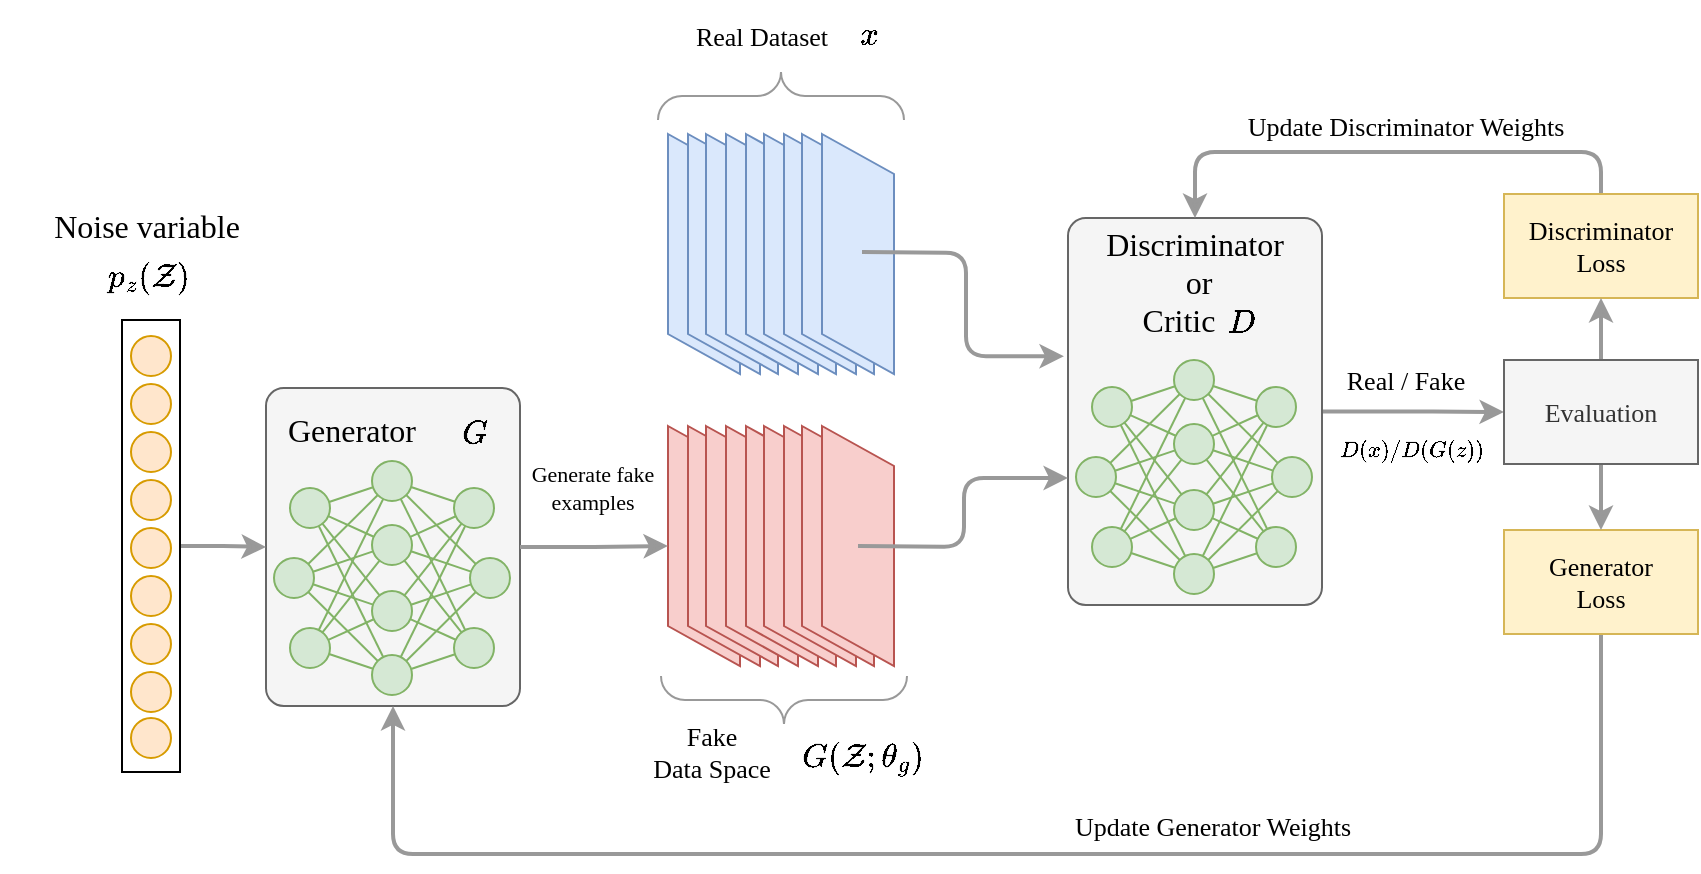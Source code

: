 <mxfile version="20.3.0" type="device"><diagram id="PMSAqIWgdb5jN0t-jePm" name="Seite-1"><mxGraphModel dx="978" dy="1081" grid="0" gridSize="10" guides="1" tooltips="1" connect="1" arrows="1" fold="1" page="0" pageScale="1" pageWidth="827" pageHeight="1169" math="1" shadow="0"><root><mxCell id="0"/><mxCell id="1" parent="0"/><mxCell id="QcTucGAK4mxC7uFP8NAP-25" value="&lt;font style=&quot;font-size: 13px;&quot;&gt;Real Dataset&lt;/font&gt;" style="text;html=1;strokeColor=none;fillColor=none;align=center;verticalAlign=middle;whiteSpace=wrap;rounded=0;fontFamily=Verdana;fontSize=13;" parent="1" vertex="1"><mxGeometry x="172" y="184" width="144" height="30" as="geometry"/></mxCell><mxCell id="QcTucGAK4mxC7uFP8NAP-26" value="" style="group;fontFamily=Verdana;" parent="1" vertex="1" connectable="0"><mxGeometry x="197" y="248" width="113" height="120" as="geometry"/></mxCell><mxCell id="QcTucGAK4mxC7uFP8NAP-3" value="" style="shape=parallelogram;perimeter=parallelogramPerimeter;whiteSpace=wrap;html=1;fixedSize=1;direction=south;fillColor=#dae8fc;strokeColor=#6c8ebf;fontFamily=Verdana;" parent="QcTucGAK4mxC7uFP8NAP-26" vertex="1"><mxGeometry width="36" height="120" as="geometry"/></mxCell><mxCell id="QcTucGAK4mxC7uFP8NAP-4" value="" style="shape=parallelogram;perimeter=parallelogramPerimeter;whiteSpace=wrap;html=1;fixedSize=1;direction=south;fillColor=#dae8fc;strokeColor=#6c8ebf;fontFamily=Verdana;" parent="QcTucGAK4mxC7uFP8NAP-26" vertex="1"><mxGeometry x="10" width="36" height="120" as="geometry"/></mxCell><mxCell id="QcTucGAK4mxC7uFP8NAP-16" value="" style="shape=parallelogram;perimeter=parallelogramPerimeter;whiteSpace=wrap;html=1;fixedSize=1;direction=south;fillColor=#dae8fc;strokeColor=#6c8ebf;fontFamily=Verdana;" parent="QcTucGAK4mxC7uFP8NAP-26" vertex="1"><mxGeometry x="19" width="36" height="120" as="geometry"/></mxCell><mxCell id="QcTucGAK4mxC7uFP8NAP-19" value="" style="shape=parallelogram;perimeter=parallelogramPerimeter;whiteSpace=wrap;html=1;fixedSize=1;direction=south;fillColor=#dae8fc;strokeColor=#6c8ebf;fontFamily=Verdana;" parent="QcTucGAK4mxC7uFP8NAP-26" vertex="1"><mxGeometry x="29" width="36" height="120" as="geometry"/></mxCell><mxCell id="QcTucGAK4mxC7uFP8NAP-20" value="" style="shape=parallelogram;perimeter=parallelogramPerimeter;whiteSpace=wrap;html=1;fixedSize=1;direction=south;fillColor=#dae8fc;strokeColor=#6c8ebf;fontFamily=Verdana;" parent="QcTucGAK4mxC7uFP8NAP-26" vertex="1"><mxGeometry x="39" width="36" height="120" as="geometry"/></mxCell><mxCell id="QcTucGAK4mxC7uFP8NAP-21" value="" style="shape=parallelogram;perimeter=parallelogramPerimeter;whiteSpace=wrap;html=1;fixedSize=1;direction=south;fillColor=#dae8fc;strokeColor=#6c8ebf;fontFamily=Verdana;" parent="QcTucGAK4mxC7uFP8NAP-26" vertex="1"><mxGeometry x="48" width="36" height="120" as="geometry"/></mxCell><mxCell id="QcTucGAK4mxC7uFP8NAP-22" value="" style="shape=parallelogram;perimeter=parallelogramPerimeter;whiteSpace=wrap;html=1;fixedSize=1;direction=south;fillColor=#dae8fc;strokeColor=#6c8ebf;fontFamily=Verdana;" parent="QcTucGAK4mxC7uFP8NAP-26" vertex="1"><mxGeometry x="58" width="36" height="120" as="geometry"/></mxCell><mxCell id="QcTucGAK4mxC7uFP8NAP-23" value="" style="shape=parallelogram;perimeter=parallelogramPerimeter;whiteSpace=wrap;html=1;fixedSize=1;direction=south;fillColor=#dae8fc;strokeColor=#6c8ebf;fontFamily=Verdana;" parent="QcTucGAK4mxC7uFP8NAP-26" vertex="1"><mxGeometry x="67" width="36" height="120" as="geometry"/></mxCell><mxCell id="QcTucGAK4mxC7uFP8NAP-24" value="" style="shape=parallelogram;perimeter=parallelogramPerimeter;whiteSpace=wrap;html=1;fixedSize=1;direction=south;fillColor=#dae8fc;strokeColor=#6c8ebf;fontFamily=Verdana;" parent="QcTucGAK4mxC7uFP8NAP-26" vertex="1"><mxGeometry x="77" width="36" height="120" as="geometry"/></mxCell><mxCell id="QcTucGAK4mxC7uFP8NAP-28" value="" style="verticalLabelPosition=bottom;shadow=0;dashed=0;align=center;html=1;verticalAlign=top;strokeWidth=1;shape=mxgraph.mockup.markup.curlyBrace;strokeColor=#999999;fontFamily=Verdana;fontSize=13;" parent="1" vertex="1"><mxGeometry x="192" y="217" width="123" height="24" as="geometry"/></mxCell><mxCell id="QcTucGAK4mxC7uFP8NAP-30" value="" style="shape=parallelogram;perimeter=parallelogramPerimeter;whiteSpace=wrap;html=1;fixedSize=1;direction=south;fillColor=#f8cecc;strokeColor=#b85450;fontFamily=Verdana;" parent="1" vertex="1"><mxGeometry x="197" y="394" width="36" height="120" as="geometry"/></mxCell><mxCell id="QcTucGAK4mxC7uFP8NAP-31" value="" style="shape=parallelogram;perimeter=parallelogramPerimeter;whiteSpace=wrap;html=1;fixedSize=1;direction=south;fillColor=#f8cecc;strokeColor=#b85450;fontFamily=Verdana;" parent="1" vertex="1"><mxGeometry x="207" y="394" width="36" height="120" as="geometry"/></mxCell><mxCell id="QcTucGAK4mxC7uFP8NAP-32" value="" style="shape=parallelogram;perimeter=parallelogramPerimeter;whiteSpace=wrap;html=1;fixedSize=1;direction=south;fillColor=#f8cecc;strokeColor=#b85450;fontFamily=Verdana;" parent="1" vertex="1"><mxGeometry x="216" y="394" width="36" height="120" as="geometry"/></mxCell><mxCell id="QcTucGAK4mxC7uFP8NAP-33" value="" style="shape=parallelogram;perimeter=parallelogramPerimeter;whiteSpace=wrap;html=1;fixedSize=1;direction=south;fillColor=#f8cecc;strokeColor=#b85450;fontFamily=Verdana;" parent="1" vertex="1"><mxGeometry x="226" y="394" width="36" height="120" as="geometry"/></mxCell><mxCell id="QcTucGAK4mxC7uFP8NAP-34" value="" style="shape=parallelogram;perimeter=parallelogramPerimeter;whiteSpace=wrap;html=1;fixedSize=1;direction=south;fillColor=#f8cecc;strokeColor=#b85450;fontFamily=Verdana;" parent="1" vertex="1"><mxGeometry x="236" y="394" width="36" height="120" as="geometry"/></mxCell><mxCell id="QcTucGAK4mxC7uFP8NAP-35" value="" style="shape=parallelogram;perimeter=parallelogramPerimeter;whiteSpace=wrap;html=1;fixedSize=1;direction=south;fillColor=#f8cecc;strokeColor=#b85450;fontFamily=Verdana;" parent="1" vertex="1"><mxGeometry x="245" y="394" width="36" height="120" as="geometry"/></mxCell><mxCell id="QcTucGAK4mxC7uFP8NAP-36" value="" style="shape=parallelogram;perimeter=parallelogramPerimeter;whiteSpace=wrap;html=1;fixedSize=1;direction=south;fillColor=#f8cecc;strokeColor=#b85450;fontFamily=Verdana;" parent="1" vertex="1"><mxGeometry x="255" y="394" width="36" height="120" as="geometry"/></mxCell><mxCell id="QcTucGAK4mxC7uFP8NAP-37" value="" style="shape=parallelogram;perimeter=parallelogramPerimeter;whiteSpace=wrap;html=1;fixedSize=1;direction=south;fillColor=#f8cecc;strokeColor=#b85450;fontFamily=Verdana;" parent="1" vertex="1"><mxGeometry x="264" y="394" width="36" height="120" as="geometry"/></mxCell><mxCell id="QcTucGAK4mxC7uFP8NAP-38" value="" style="shape=parallelogram;perimeter=parallelogramPerimeter;whiteSpace=wrap;html=1;fixedSize=1;direction=south;fillColor=#f8cecc;strokeColor=#b85450;fontFamily=Verdana;" parent="1" vertex="1"><mxGeometry x="274" y="394" width="36" height="120" as="geometry"/></mxCell><mxCell id="QcTucGAK4mxC7uFP8NAP-39" value="&lt;font style=&quot;font-size: 11px;&quot;&gt;Generate fake examples&lt;/font&gt;" style="text;html=1;strokeColor=none;fillColor=none;align=center;verticalAlign=middle;whiteSpace=wrap;rounded=0;fontFamily=Verdana;fontSize=11;" parent="1" vertex="1"><mxGeometry x="127" y="409.5" width="65" height="30" as="geometry"/></mxCell><mxCell id="QcTucGAK4mxC7uFP8NAP-40" value="" style="verticalLabelPosition=bottom;shadow=0;dashed=0;align=center;html=1;verticalAlign=top;strokeWidth=1;shape=mxgraph.mockup.markup.curlyBrace;strokeColor=#999999;fontFamily=Verdana;fontSize=13;rotation=-180;" parent="1" vertex="1"><mxGeometry x="193.5" y="519" width="123" height="24" as="geometry"/></mxCell><mxCell id="QcTucGAK4mxC7uFP8NAP-89" value="" style="group;fontFamily=Verdana;" parent="1" vertex="1" connectable="0"><mxGeometry x="15" y="376" width="140" height="159" as="geometry"/></mxCell><mxCell id="QcTucGAK4mxC7uFP8NAP-86" value="" style="rounded=1;whiteSpace=wrap;html=1;fontFamily=Verdana;fontSize=13;fillColor=#f5f5f5;strokeColor=#666666;arcSize=7;fontColor=#333333;" parent="QcTucGAK4mxC7uFP8NAP-89" vertex="1"><mxGeometry x="-19" y="-1" width="127" height="159" as="geometry"/></mxCell><mxCell id="QcTucGAK4mxC7uFP8NAP-44" value="" style="ellipse;whiteSpace=wrap;html=1;fontFamily=Verdana;fontSize=13;fillColor=#d5e8d4;strokeColor=#82b366;rotation=-180;" parent="QcTucGAK4mxC7uFP8NAP-89" vertex="1"><mxGeometry x="75" y="119" width="20" height="20" as="geometry"/></mxCell><mxCell id="QcTucGAK4mxC7uFP8NAP-45" value="" style="ellipse;whiteSpace=wrap;html=1;fontFamily=Verdana;fontSize=13;fillColor=#d5e8d4;strokeColor=#82b366;rotation=-180;" parent="QcTucGAK4mxC7uFP8NAP-89" vertex="1"><mxGeometry x="83" y="84" width="20" height="20" as="geometry"/></mxCell><mxCell id="QcTucGAK4mxC7uFP8NAP-46" value="" style="ellipse;whiteSpace=wrap;html=1;fontFamily=Verdana;fontSize=13;fillColor=#d5e8d4;strokeColor=#82b366;rotation=-180;" parent="QcTucGAK4mxC7uFP8NAP-89" vertex="1"><mxGeometry x="75" y="49" width="20" height="20" as="geometry"/></mxCell><mxCell id="QcTucGAK4mxC7uFP8NAP-48" value="" style="ellipse;whiteSpace=wrap;html=1;fontFamily=Verdana;fontSize=13;fillColor=#d5e8d4;strokeColor=#82b366;rotation=-180;flipV=0;" parent="QcTucGAK4mxC7uFP8NAP-89" vertex="1"><mxGeometry x="34" y="132.5" width="20" height="20" as="geometry"/></mxCell><mxCell id="QcTucGAK4mxC7uFP8NAP-49" value="" style="ellipse;whiteSpace=wrap;html=1;fontFamily=Verdana;fontSize=13;fillColor=#d5e8d4;strokeColor=#82b366;rotation=-180;flipV=0;" parent="QcTucGAK4mxC7uFP8NAP-89" vertex="1"><mxGeometry x="34" y="100.5" width="20" height="20" as="geometry"/></mxCell><mxCell id="QcTucGAK4mxC7uFP8NAP-50" value="" style="ellipse;whiteSpace=wrap;html=1;fontFamily=Verdana;fontSize=13;fillColor=#d5e8d4;strokeColor=#82b366;rotation=-180;flipV=0;" parent="QcTucGAK4mxC7uFP8NAP-89" vertex="1"><mxGeometry x="34" y="67.5" width="20" height="20" as="geometry"/></mxCell><mxCell id="QcTucGAK4mxC7uFP8NAP-51" value="" style="ellipse;whiteSpace=wrap;html=1;fontFamily=Verdana;fontSize=13;fillColor=#d5e8d4;strokeColor=#82b366;rotation=-180;flipV=0;" parent="QcTucGAK4mxC7uFP8NAP-89" vertex="1"><mxGeometry x="34" y="35.5" width="20" height="20" as="geometry"/></mxCell><mxCell id="QcTucGAK4mxC7uFP8NAP-41" value="" style="ellipse;whiteSpace=wrap;html=1;fontFamily=Verdana;fontSize=13;fillColor=#d5e8d4;strokeColor=#82b366;" parent="QcTucGAK4mxC7uFP8NAP-89" vertex="1"><mxGeometry x="-7" y="49" width="20" height="20" as="geometry"/></mxCell><mxCell id="QcTucGAK4mxC7uFP8NAP-42" value="" style="ellipse;whiteSpace=wrap;html=1;fontFamily=Verdana;fontSize=13;fillColor=#d5e8d4;strokeColor=#82b366;" parent="QcTucGAK4mxC7uFP8NAP-89" vertex="1"><mxGeometry x="-15" y="84" width="20" height="20" as="geometry"/></mxCell><mxCell id="QcTucGAK4mxC7uFP8NAP-43" value="" style="ellipse;whiteSpace=wrap;html=1;fontFamily=Verdana;fontSize=13;fillColor=#d5e8d4;strokeColor=#82b366;" parent="QcTucGAK4mxC7uFP8NAP-89" vertex="1"><mxGeometry x="-7" y="119" width="20" height="20" as="geometry"/></mxCell><mxCell id="QcTucGAK4mxC7uFP8NAP-55" value="" style="endArrow=none;html=1;rounded=0;fontFamily=Verdana;fontSize=13;fillColor=#d5e8d4;strokeColor=#82b366;" parent="QcTucGAK4mxC7uFP8NAP-89" source="QcTucGAK4mxC7uFP8NAP-41" target="QcTucGAK4mxC7uFP8NAP-51" edge="1"><mxGeometry width="50" height="50" relative="1" as="geometry"><mxPoint x="152" y="131" as="sourcePoint"/><mxPoint x="202" y="81" as="targetPoint"/></mxGeometry></mxCell><mxCell id="QcTucGAK4mxC7uFP8NAP-56" value="" style="endArrow=none;html=1;rounded=0;fontFamily=Verdana;fontSize=13;fillColor=#d5e8d4;strokeColor=#82b366;" parent="QcTucGAK4mxC7uFP8NAP-89" source="QcTucGAK4mxC7uFP8NAP-41" target="QcTucGAK4mxC7uFP8NAP-50" edge="1"><mxGeometry width="50" height="50" relative="1" as="geometry"><mxPoint x="22.487" y="65.838" as="sourcePoint"/><mxPoint x="44.486" y="58.578" as="targetPoint"/></mxGeometry></mxCell><mxCell id="QcTucGAK4mxC7uFP8NAP-57" value="" style="endArrow=none;html=1;rounded=0;fontFamily=Verdana;fontSize=13;fillColor=#d5e8d4;strokeColor=#82b366;" parent="QcTucGAK4mxC7uFP8NAP-89" source="QcTucGAK4mxC7uFP8NAP-41" target="QcTucGAK4mxC7uFP8NAP-49" edge="1"><mxGeometry width="50" height="50" relative="1" as="geometry"><mxPoint x="32.487" y="75.838" as="sourcePoint"/><mxPoint x="54.486" y="68.578" as="targetPoint"/></mxGeometry></mxCell><mxCell id="QcTucGAK4mxC7uFP8NAP-58" value="" style="endArrow=none;html=1;rounded=0;fontFamily=Verdana;fontSize=13;fillColor=#d5e8d4;strokeColor=#82b366;" parent="QcTucGAK4mxC7uFP8NAP-89" source="QcTucGAK4mxC7uFP8NAP-41" target="QcTucGAK4mxC7uFP8NAP-48" edge="1"><mxGeometry width="50" height="50" relative="1" as="geometry"><mxPoint x="19.194" y="76.851" as="sourcePoint"/><mxPoint x="47.768" y="112.679" as="targetPoint"/></mxGeometry></mxCell><mxCell id="QcTucGAK4mxC7uFP8NAP-64" value="" style="endArrow=none;html=1;rounded=0;fontFamily=Verdana;fontSize=13;fillColor=#d5e8d4;strokeColor=#82b366;" parent="QcTucGAK4mxC7uFP8NAP-89" source="QcTucGAK4mxC7uFP8NAP-42" target="QcTucGAK4mxC7uFP8NAP-51" edge="1"><mxGeometry width="50" height="50" relative="1" as="geometry"><mxPoint x="17.395" y="77.983" as="sourcePoint"/><mxPoint x="49.597" y="143.521" as="targetPoint"/></mxGeometry></mxCell><mxCell id="QcTucGAK4mxC7uFP8NAP-65" value="" style="endArrow=none;html=1;rounded=0;fontFamily=Verdana;fontSize=13;fillColor=#d5e8d4;strokeColor=#82b366;" parent="QcTucGAK4mxC7uFP8NAP-89" source="QcTucGAK4mxC7uFP8NAP-42" target="QcTucGAK4mxC7uFP8NAP-50" edge="1"><mxGeometry width="50" height="50" relative="1" as="geometry"><mxPoint x="12.105" y="96.963" as="sourcePoint"/><mxPoint x="46.9" y="62.542" as="targetPoint"/></mxGeometry></mxCell><mxCell id="QcTucGAK4mxC7uFP8NAP-67" value="" style="endArrow=none;html=1;rounded=0;fontFamily=Verdana;fontSize=13;fillColor=#d5e8d4;strokeColor=#82b366;" parent="QcTucGAK4mxC7uFP8NAP-89" source="QcTucGAK4mxC7uFP8NAP-42" target="QcTucGAK4mxC7uFP8NAP-49" edge="1"><mxGeometry width="50" height="50" relative="1" as="geometry"><mxPoint x="14.477" y="100.809" as="sourcePoint"/><mxPoint x="44.521" y="90.686" as="targetPoint"/></mxGeometry></mxCell><mxCell id="QcTucGAK4mxC7uFP8NAP-68" value="" style="endArrow=none;html=1;rounded=0;fontFamily=Verdana;fontSize=13;fillColor=#d5e8d4;strokeColor=#82b366;" parent="QcTucGAK4mxC7uFP8NAP-89" source="QcTucGAK4mxC7uFP8NAP-42" target="QcTucGAK4mxC7uFP8NAP-48" edge="1"><mxGeometry width="50" height="50" relative="1" as="geometry"><mxPoint x="14.477" y="107.191" as="sourcePoint"/><mxPoint x="44.521" y="117.314" as="targetPoint"/></mxGeometry></mxCell><mxCell id="QcTucGAK4mxC7uFP8NAP-69" value="" style="endArrow=none;html=1;rounded=0;fontFamily=Verdana;fontSize=13;fillColor=#d5e8d4;strokeColor=#82b366;" parent="QcTucGAK4mxC7uFP8NAP-89" source="QcTucGAK4mxC7uFP8NAP-43" target="QcTucGAK4mxC7uFP8NAP-48" edge="1"><mxGeometry width="50" height="50" relative="1" as="geometry"><mxPoint x="12.105" y="111.037" as="sourcePoint"/><mxPoint x="45" y="145" as="targetPoint"/></mxGeometry></mxCell><mxCell id="QcTucGAK4mxC7uFP8NAP-70" value="" style="endArrow=none;html=1;rounded=0;fontFamily=Verdana;fontSize=13;fillColor=#d5e8d4;strokeColor=#82b366;" parent="QcTucGAK4mxC7uFP8NAP-89" source="QcTucGAK4mxC7uFP8NAP-43" target="QcTucGAK4mxC7uFP8NAP-49" edge="1"><mxGeometry width="50" height="50" relative="1" as="geometry"><mxPoint x="22.487" y="142.162" as="sourcePoint"/><mxPoint x="44.486" y="149.422" as="targetPoint"/></mxGeometry></mxCell><mxCell id="QcTucGAK4mxC7uFP8NAP-71" value="" style="endArrow=none;html=1;rounded=0;fontFamily=Verdana;fontSize=13;fillColor=#d5e8d4;strokeColor=#82b366;" parent="QcTucGAK4mxC7uFP8NAP-89" source="QcTucGAK4mxC7uFP8NAP-43" target="QcTucGAK4mxC7uFP8NAP-50" edge="1"><mxGeometry width="50" height="50" relative="1" as="geometry"><mxPoint x="22.143" y="134.949" as="sourcePoint"/><mxPoint x="44.884" y="124.611" as="targetPoint"/></mxGeometry></mxCell><mxCell id="QcTucGAK4mxC7uFP8NAP-72" value="" style="endArrow=none;html=1;rounded=0;fontFamily=Verdana;fontSize=13;fillColor=#d5e8d4;strokeColor=#82b366;" parent="QcTucGAK4mxC7uFP8NAP-89" source="QcTucGAK4mxC7uFP8NAP-43" target="QcTucGAK4mxC7uFP8NAP-51" edge="1"><mxGeometry width="50" height="50" relative="1" as="geometry"><mxPoint x="19.194" y="131.149" as="sourcePoint"/><mxPoint x="47.768" y="95.321" as="targetPoint"/></mxGeometry></mxCell><mxCell id="QcTucGAK4mxC7uFP8NAP-73" value="" style="endArrow=none;html=1;rounded=0;fontFamily=Verdana;fontSize=13;fillColor=#d5e8d4;strokeColor=#82b366;" parent="QcTucGAK4mxC7uFP8NAP-89" source="QcTucGAK4mxC7uFP8NAP-48" target="QcTucGAK4mxC7uFP8NAP-44" edge="1"><mxGeometry width="50" height="50" relative="1" as="geometry"><mxPoint x="22.487" y="142.162" as="sourcePoint"/><mxPoint x="44.486" y="149.422" as="targetPoint"/></mxGeometry></mxCell><mxCell id="QcTucGAK4mxC7uFP8NAP-74" value="" style="endArrow=none;html=1;rounded=0;fontFamily=Verdana;fontSize=13;fillColor=#d5e8d4;strokeColor=#82b366;" parent="QcTucGAK4mxC7uFP8NAP-89" source="QcTucGAK4mxC7uFP8NAP-48" target="QcTucGAK4mxC7uFP8NAP-45" edge="1"><mxGeometry width="50" height="50" relative="1" as="geometry"><mxPoint x="63.487" y="149.338" as="sourcePoint"/><mxPoint x="85.486" y="142.078" as="targetPoint"/></mxGeometry></mxCell><mxCell id="QcTucGAK4mxC7uFP8NAP-75" value="" style="endArrow=none;html=1;rounded=0;fontFamily=Verdana;fontSize=13;fillColor=#d5e8d4;strokeColor=#82b366;" parent="QcTucGAK4mxC7uFP8NAP-89" source="QcTucGAK4mxC7uFP8NAP-48" target="QcTucGAK4mxC7uFP8NAP-46" edge="1"><mxGeometry width="50" height="50" relative="1" as="geometry"><mxPoint x="61.105" y="145.463" as="sourcePoint"/><mxPoint x="95.9" y="111.042" as="targetPoint"/></mxGeometry></mxCell><mxCell id="QcTucGAK4mxC7uFP8NAP-76" value="" style="endArrow=none;html=1;rounded=0;fontFamily=Verdana;fontSize=13;fillColor=#d5e8d4;strokeColor=#82b366;" parent="QcTucGAK4mxC7uFP8NAP-89" source="QcTucGAK4mxC7uFP8NAP-49" target="QcTucGAK4mxC7uFP8NAP-44" edge="1"><mxGeometry width="50" height="50" relative="1" as="geometry"><mxPoint x="48" y="108" as="sourcePoint"/><mxPoint x="90.597" y="77.979" as="targetPoint"/></mxGeometry></mxCell><mxCell id="QcTucGAK4mxC7uFP8NAP-77" value="" style="endArrow=none;html=1;rounded=0;fontFamily=Verdana;fontSize=13;fillColor=#d5e8d4;strokeColor=#82b366;" parent="QcTucGAK4mxC7uFP8NAP-89" source="QcTucGAK4mxC7uFP8NAP-49" target="QcTucGAK4mxC7uFP8NAP-45" edge="1"><mxGeometry width="50" height="50" relative="1" as="geometry"><mxPoint x="63.143" y="124.551" as="sourcePoint"/><mxPoint x="85.884" y="134.889" as="targetPoint"/></mxGeometry></mxCell><mxCell id="QcTucGAK4mxC7uFP8NAP-78" value="" style="endArrow=none;html=1;rounded=0;fontFamily=Verdana;fontSize=13;fillColor=#d5e8d4;strokeColor=#82b366;" parent="QcTucGAK4mxC7uFP8NAP-89" source="QcTucGAK4mxC7uFP8NAP-49" target="QcTucGAK4mxC7uFP8NAP-46" edge="1"><mxGeometry width="50" height="50" relative="1" as="geometry"><mxPoint x="63.477" y="117.309" as="sourcePoint"/><mxPoint x="93.521" y="107.186" as="targetPoint"/></mxGeometry></mxCell><mxCell id="QcTucGAK4mxC7uFP8NAP-79" value="" style="endArrow=none;html=1;rounded=0;fontFamily=Verdana;fontSize=13;fillColor=#d5e8d4;strokeColor=#82b366;" parent="QcTucGAK4mxC7uFP8NAP-89" source="QcTucGAK4mxC7uFP8NAP-50" target="QcTucGAK4mxC7uFP8NAP-46" edge="1"><mxGeometry width="50" height="50" relative="1" as="geometry"><mxPoint x="60.194" y="112.649" as="sourcePoint"/><mxPoint x="88.768" y="76.821" as="targetPoint"/></mxGeometry></mxCell><mxCell id="QcTucGAK4mxC7uFP8NAP-80" value="" style="endArrow=none;html=1;rounded=0;fontFamily=Verdana;fontSize=13;fillColor=#d5e8d4;strokeColor=#82b366;" parent="QcTucGAK4mxC7uFP8NAP-89" source="QcTucGAK4mxC7uFP8NAP-50" target="QcTucGAK4mxC7uFP8NAP-45" edge="1"><mxGeometry width="50" height="50" relative="1" as="geometry"><mxPoint x="63.143" y="83.449" as="sourcePoint"/><mxPoint x="85.884" y="73.111" as="targetPoint"/></mxGeometry></mxCell><mxCell id="QcTucGAK4mxC7uFP8NAP-81" value="" style="endArrow=none;html=1;rounded=0;fontFamily=Verdana;fontSize=13;fillColor=#d5e8d4;strokeColor=#82b366;" parent="QcTucGAK4mxC7uFP8NAP-89" source="QcTucGAK4mxC7uFP8NAP-50" target="QcTucGAK4mxC7uFP8NAP-44" edge="1"><mxGeometry width="50" height="50" relative="1" as="geometry"><mxPoint x="63.477" y="90.691" as="sourcePoint"/><mxPoint x="93.521" y="100.814" as="targetPoint"/></mxGeometry></mxCell><mxCell id="QcTucGAK4mxC7uFP8NAP-82" value="" style="endArrow=none;html=1;rounded=0;fontFamily=Verdana;fontSize=13;fillColor=#d5e8d4;strokeColor=#82b366;" parent="QcTucGAK4mxC7uFP8NAP-89" source="QcTucGAK4mxC7uFP8NAP-51" target="QcTucGAK4mxC7uFP8NAP-46" edge="1"><mxGeometry width="50" height="50" relative="1" as="geometry"><mxPoint x="73.477" y="100.691" as="sourcePoint"/><mxPoint x="103.521" y="110.814" as="targetPoint"/></mxGeometry></mxCell><mxCell id="QcTucGAK4mxC7uFP8NAP-83" value="" style="endArrow=none;html=1;rounded=0;fontFamily=Verdana;fontSize=13;fillColor=#d5e8d4;strokeColor=#82b366;" parent="QcTucGAK4mxC7uFP8NAP-89" source="QcTucGAK4mxC7uFP8NAP-51" target="QcTucGAK4mxC7uFP8NAP-45" edge="1"><mxGeometry width="50" height="50" relative="1" as="geometry"><mxPoint x="63.487" y="58.662" as="sourcePoint"/><mxPoint x="85.486" y="65.922" as="targetPoint"/></mxGeometry></mxCell><mxCell id="QcTucGAK4mxC7uFP8NAP-84" value="" style="endArrow=none;html=1;rounded=0;fontFamily=Verdana;fontSize=13;fillColor=#d5e8d4;strokeColor=#82b366;" parent="QcTucGAK4mxC7uFP8NAP-89" source="QcTucGAK4mxC7uFP8NAP-51" target="QcTucGAK4mxC7uFP8NAP-44" edge="1"><mxGeometry width="50" height="50" relative="1" as="geometry"><mxPoint x="61.105" y="62.537" as="sourcePoint"/><mxPoint x="95.9" y="96.958" as="targetPoint"/></mxGeometry></mxCell><mxCell id="GDzIuRYCpmSRdjTUuyzQ-5" value="" style="group" vertex="1" connectable="0" parent="QcTucGAK4mxC7uFP8NAP-89"><mxGeometry x="8.5" y="5" width="127.5" height="32" as="geometry"/></mxCell><mxCell id="QcTucGAK4mxC7uFP8NAP-88" value="&lt;span&gt;&lt;font style=&quot;font-size: 16px;&quot;&gt;Generator&lt;/font&gt;&lt;/span&gt;" style="text;html=1;strokeColor=none;fillColor=none;align=left;verticalAlign=middle;whiteSpace=wrap;rounded=0;fontFamily=Verdana;fontSize=13;fontStyle=0" parent="GDzIuRYCpmSRdjTUuyzQ-5" vertex="1"><mxGeometry x="-19" width="82" height="30" as="geometry"/></mxCell><mxCell id="GDzIuRYCpmSRdjTUuyzQ-4" value="&lt;font style=&quot;font-size: 16px;&quot;&gt;$$G$$&lt;/font&gt;" style="text;html=1;strokeColor=none;fillColor=none;align=center;verticalAlign=middle;whiteSpace=wrap;rounded=0;fontFamily=Verdana;fontSize=16;" vertex="1" parent="GDzIuRYCpmSRdjTUuyzQ-5"><mxGeometry x="46.5" width="62" height="32" as="geometry"/></mxCell><mxCell id="QcTucGAK4mxC7uFP8NAP-90" style="edgeStyle=orthogonalEdgeStyle;rounded=0;orthogonalLoop=1;jettySize=auto;html=1;entryX=0.5;entryY=1;entryDx=0;entryDy=0;fontFamily=Verdana;fontSize=16;strokeWidth=2;strokeColor=#999999;" parent="1" source="QcTucGAK4mxC7uFP8NAP-86" target="QcTucGAK4mxC7uFP8NAP-30" edge="1"><mxGeometry relative="1" as="geometry"/></mxCell><mxCell id="QcTucGAK4mxC7uFP8NAP-104" style="edgeStyle=orthogonalEdgeStyle;rounded=0;orthogonalLoop=1;jettySize=auto;html=1;entryX=0;entryY=0.5;entryDx=0;entryDy=0;fontFamily=Verdana;fontSize=16;strokeWidth=2;strokeColor=#999999;exitX=1;exitY=0.5;exitDx=0;exitDy=0;" parent="1" source="QcTucGAK4mxC7uFP8NAP-91" target="QcTucGAK4mxC7uFP8NAP-86" edge="1"><mxGeometry relative="1" as="geometry"><mxPoint x="152.0" y="464.504" as="sourcePoint"/><mxPoint x="225.0" y="464" as="targetPoint"/></mxGeometry></mxCell><mxCell id="QcTucGAK4mxC7uFP8NAP-105" value="" style="group;fontFamily=Verdana;" parent="1" vertex="1" connectable="0"><mxGeometry x="-76" y="341" width="29" height="226" as="geometry"/></mxCell><mxCell id="QcTucGAK4mxC7uFP8NAP-91" value="" style="rounded=0;whiteSpace=wrap;html=1;fontFamily=Verdana;fontSize=16;strokeWidth=1;" parent="QcTucGAK4mxC7uFP8NAP-105" vertex="1"><mxGeometry width="29" height="226" as="geometry"/></mxCell><mxCell id="QcTucGAK4mxC7uFP8NAP-92" value="" style="ellipse;whiteSpace=wrap;html=1;fontFamily=Verdana;fontSize=13;fillColor=#ffe6cc;strokeColor=#d79b00;" parent="QcTucGAK4mxC7uFP8NAP-105" vertex="1"><mxGeometry x="4.5" y="8" width="20" height="20" as="geometry"/></mxCell><mxCell id="QcTucGAK4mxC7uFP8NAP-93" value="" style="ellipse;whiteSpace=wrap;html=1;fontFamily=Verdana;fontSize=13;fillColor=#ffe6cc;strokeColor=#d79b00;" parent="QcTucGAK4mxC7uFP8NAP-105" vertex="1"><mxGeometry x="4.5" y="32" width="20" height="20" as="geometry"/></mxCell><mxCell id="QcTucGAK4mxC7uFP8NAP-94" value="" style="ellipse;whiteSpace=wrap;html=1;fontFamily=Verdana;fontSize=13;fillColor=#ffe6cc;strokeColor=#d79b00;" parent="QcTucGAK4mxC7uFP8NAP-105" vertex="1"><mxGeometry x="4.5" y="56" width="20" height="20" as="geometry"/></mxCell><mxCell id="QcTucGAK4mxC7uFP8NAP-95" value="" style="ellipse;whiteSpace=wrap;html=1;fontFamily=Verdana;fontSize=13;fillColor=#ffe6cc;strokeColor=#d79b00;" parent="QcTucGAK4mxC7uFP8NAP-105" vertex="1"><mxGeometry x="4.5" y="80" width="20" height="20" as="geometry"/></mxCell><mxCell id="QcTucGAK4mxC7uFP8NAP-96" value="" style="ellipse;whiteSpace=wrap;html=1;fontFamily=Verdana;fontSize=13;fillColor=#ffe6cc;strokeColor=#d79b00;" parent="QcTucGAK4mxC7uFP8NAP-105" vertex="1"><mxGeometry x="4.5" y="176" width="20" height="20" as="geometry"/></mxCell><mxCell id="QcTucGAK4mxC7uFP8NAP-97" value="" style="ellipse;whiteSpace=wrap;html=1;fontFamily=Verdana;fontSize=13;fillColor=#ffe6cc;strokeColor=#d79b00;" parent="QcTucGAK4mxC7uFP8NAP-105" vertex="1"><mxGeometry x="4.5" y="152" width="20" height="20" as="geometry"/></mxCell><mxCell id="QcTucGAK4mxC7uFP8NAP-98" value="" style="ellipse;whiteSpace=wrap;html=1;fontFamily=Verdana;fontSize=13;fillColor=#ffe6cc;strokeColor=#d79b00;" parent="QcTucGAK4mxC7uFP8NAP-105" vertex="1"><mxGeometry x="4.5" y="104" width="20" height="20" as="geometry"/></mxCell><mxCell id="QcTucGAK4mxC7uFP8NAP-99" value="" style="ellipse;whiteSpace=wrap;html=1;fontFamily=Verdana;fontSize=13;fillColor=#ffe6cc;strokeColor=#d79b00;" parent="QcTucGAK4mxC7uFP8NAP-105" vertex="1"><mxGeometry x="4.5" y="128" width="20" height="20" as="geometry"/></mxCell><mxCell id="QcTucGAK4mxC7uFP8NAP-100" value="" style="ellipse;whiteSpace=wrap;html=1;fontFamily=Verdana;fontSize=13;fillColor=#ffe6cc;strokeColor=#d79b00;" parent="QcTucGAK4mxC7uFP8NAP-105" vertex="1"><mxGeometry x="4.5" y="199" width="20" height="20" as="geometry"/></mxCell><mxCell id="QcTucGAK4mxC7uFP8NAP-148" style="edgeStyle=orthogonalEdgeStyle;orthogonalLoop=1;jettySize=auto;html=1;entryX=0;entryY=0.5;entryDx=0;entryDy=0;fontFamily=Verdana;fontSize=16;strokeColor=#999999;strokeWidth=2;" parent="1" source="QcTucGAK4mxC7uFP8NAP-107" target="QcTucGAK4mxC7uFP8NAP-147" edge="1"><mxGeometry relative="1" as="geometry"/></mxCell><mxCell id="QcTucGAK4mxC7uFP8NAP-107" value="" style="rounded=1;whiteSpace=wrap;html=1;fontFamily=Verdana;fontSize=13;fillColor=#f5f5f5;strokeColor=#666666;arcSize=7;fontColor=#333333;" parent="1" vertex="1"><mxGeometry x="397" y="290" width="127" height="193.5" as="geometry"/></mxCell><mxCell id="QcTucGAK4mxC7uFP8NAP-108" value="" style="ellipse;whiteSpace=wrap;html=1;fontFamily=Verdana;fontSize=13;fillColor=#d5e8d4;strokeColor=#82b366;rotation=-180;" parent="1" vertex="1"><mxGeometry x="491" y="444.5" width="20" height="20" as="geometry"/></mxCell><mxCell id="QcTucGAK4mxC7uFP8NAP-109" value="" style="ellipse;whiteSpace=wrap;html=1;fontFamily=Verdana;fontSize=13;fillColor=#d5e8d4;strokeColor=#82b366;rotation=-180;" parent="1" vertex="1"><mxGeometry x="499" y="409.5" width="20" height="20" as="geometry"/></mxCell><mxCell id="QcTucGAK4mxC7uFP8NAP-110" value="" style="ellipse;whiteSpace=wrap;html=1;fontFamily=Verdana;fontSize=13;fillColor=#d5e8d4;strokeColor=#82b366;rotation=-180;" parent="1" vertex="1"><mxGeometry x="491" y="374.5" width="20" height="20" as="geometry"/></mxCell><mxCell id="QcTucGAK4mxC7uFP8NAP-111" value="" style="ellipse;whiteSpace=wrap;html=1;fontFamily=Verdana;fontSize=13;fillColor=#d5e8d4;strokeColor=#82b366;rotation=-180;flipV=0;" parent="1" vertex="1"><mxGeometry x="450" y="458" width="20" height="20" as="geometry"/></mxCell><mxCell id="QcTucGAK4mxC7uFP8NAP-112" value="" style="ellipse;whiteSpace=wrap;html=1;fontFamily=Verdana;fontSize=13;fillColor=#d5e8d4;strokeColor=#82b366;rotation=-180;flipV=0;" parent="1" vertex="1"><mxGeometry x="450" y="426" width="20" height="20" as="geometry"/></mxCell><mxCell id="QcTucGAK4mxC7uFP8NAP-113" value="" style="ellipse;whiteSpace=wrap;html=1;fontFamily=Verdana;fontSize=13;fillColor=#d5e8d4;strokeColor=#82b366;rotation=-180;flipV=0;" parent="1" vertex="1"><mxGeometry x="450" y="393" width="20" height="20" as="geometry"/></mxCell><mxCell id="QcTucGAK4mxC7uFP8NAP-114" value="" style="ellipse;whiteSpace=wrap;html=1;fontFamily=Verdana;fontSize=13;fillColor=#d5e8d4;strokeColor=#82b366;rotation=-180;flipV=0;" parent="1" vertex="1"><mxGeometry x="450" y="361" width="20" height="20" as="geometry"/></mxCell><mxCell id="QcTucGAK4mxC7uFP8NAP-115" value="" style="ellipse;whiteSpace=wrap;html=1;fontFamily=Verdana;fontSize=13;fillColor=#d5e8d4;strokeColor=#82b366;" parent="1" vertex="1"><mxGeometry x="409" y="374.5" width="20" height="20" as="geometry"/></mxCell><mxCell id="QcTucGAK4mxC7uFP8NAP-116" value="" style="ellipse;whiteSpace=wrap;html=1;fontFamily=Verdana;fontSize=13;fillColor=#d5e8d4;strokeColor=#82b366;" parent="1" vertex="1"><mxGeometry x="401" y="409.5" width="20" height="20" as="geometry"/></mxCell><mxCell id="QcTucGAK4mxC7uFP8NAP-117" value="" style="ellipse;whiteSpace=wrap;html=1;fontFamily=Verdana;fontSize=13;fillColor=#d5e8d4;strokeColor=#82b366;" parent="1" vertex="1"><mxGeometry x="409" y="444.5" width="20" height="20" as="geometry"/></mxCell><mxCell id="QcTucGAK4mxC7uFP8NAP-118" value="" style="endArrow=none;html=1;rounded=0;fontFamily=Verdana;fontSize=13;fillColor=#d5e8d4;strokeColor=#82b366;" parent="1" source="QcTucGAK4mxC7uFP8NAP-115" target="QcTucGAK4mxC7uFP8NAP-114" edge="1"><mxGeometry width="50" height="50" relative="1" as="geometry"><mxPoint x="568" y="456.5" as="sourcePoint"/><mxPoint x="618" y="406.5" as="targetPoint"/></mxGeometry></mxCell><mxCell id="QcTucGAK4mxC7uFP8NAP-119" value="" style="endArrow=none;html=1;rounded=0;fontFamily=Verdana;fontSize=13;fillColor=#d5e8d4;strokeColor=#82b366;" parent="1" source="QcTucGAK4mxC7uFP8NAP-115" target="QcTucGAK4mxC7uFP8NAP-113" edge="1"><mxGeometry width="50" height="50" relative="1" as="geometry"><mxPoint x="438.487" y="391.338" as="sourcePoint"/><mxPoint x="460.486" y="384.078" as="targetPoint"/></mxGeometry></mxCell><mxCell id="QcTucGAK4mxC7uFP8NAP-120" value="" style="endArrow=none;html=1;rounded=0;fontFamily=Verdana;fontSize=13;fillColor=#d5e8d4;strokeColor=#82b366;" parent="1" source="QcTucGAK4mxC7uFP8NAP-115" target="QcTucGAK4mxC7uFP8NAP-112" edge="1"><mxGeometry width="50" height="50" relative="1" as="geometry"><mxPoint x="448.487" y="401.338" as="sourcePoint"/><mxPoint x="470.486" y="394.078" as="targetPoint"/></mxGeometry></mxCell><mxCell id="QcTucGAK4mxC7uFP8NAP-121" value="" style="endArrow=none;html=1;rounded=0;fontFamily=Verdana;fontSize=13;fillColor=#d5e8d4;strokeColor=#82b366;" parent="1" source="QcTucGAK4mxC7uFP8NAP-115" target="QcTucGAK4mxC7uFP8NAP-111" edge="1"><mxGeometry width="50" height="50" relative="1" as="geometry"><mxPoint x="435.194" y="402.351" as="sourcePoint"/><mxPoint x="463.768" y="438.179" as="targetPoint"/></mxGeometry></mxCell><mxCell id="QcTucGAK4mxC7uFP8NAP-122" value="" style="endArrow=none;html=1;rounded=0;fontFamily=Verdana;fontSize=13;fillColor=#d5e8d4;strokeColor=#82b366;" parent="1" source="QcTucGAK4mxC7uFP8NAP-116" target="QcTucGAK4mxC7uFP8NAP-114" edge="1"><mxGeometry width="50" height="50" relative="1" as="geometry"><mxPoint x="433.395" y="403.483" as="sourcePoint"/><mxPoint x="465.597" y="469.021" as="targetPoint"/></mxGeometry></mxCell><mxCell id="QcTucGAK4mxC7uFP8NAP-123" value="" style="endArrow=none;html=1;rounded=0;fontFamily=Verdana;fontSize=13;fillColor=#d5e8d4;strokeColor=#82b366;" parent="1" source="QcTucGAK4mxC7uFP8NAP-116" target="QcTucGAK4mxC7uFP8NAP-113" edge="1"><mxGeometry width="50" height="50" relative="1" as="geometry"><mxPoint x="428.105" y="422.463" as="sourcePoint"/><mxPoint x="462.9" y="388.042" as="targetPoint"/></mxGeometry></mxCell><mxCell id="QcTucGAK4mxC7uFP8NAP-124" value="" style="endArrow=none;html=1;rounded=0;fontFamily=Verdana;fontSize=13;fillColor=#d5e8d4;strokeColor=#82b366;" parent="1" source="QcTucGAK4mxC7uFP8NAP-116" target="QcTucGAK4mxC7uFP8NAP-112" edge="1"><mxGeometry width="50" height="50" relative="1" as="geometry"><mxPoint x="430.477" y="426.309" as="sourcePoint"/><mxPoint x="460.521" y="416.186" as="targetPoint"/></mxGeometry></mxCell><mxCell id="QcTucGAK4mxC7uFP8NAP-125" value="" style="endArrow=none;html=1;rounded=0;fontFamily=Verdana;fontSize=13;fillColor=#d5e8d4;strokeColor=#82b366;" parent="1" source="QcTucGAK4mxC7uFP8NAP-116" target="QcTucGAK4mxC7uFP8NAP-111" edge="1"><mxGeometry width="50" height="50" relative="1" as="geometry"><mxPoint x="430.477" y="432.691" as="sourcePoint"/><mxPoint x="460.521" y="442.814" as="targetPoint"/></mxGeometry></mxCell><mxCell id="QcTucGAK4mxC7uFP8NAP-126" value="" style="endArrow=none;html=1;rounded=0;fontFamily=Verdana;fontSize=13;fillColor=#d5e8d4;strokeColor=#82b366;" parent="1" source="QcTucGAK4mxC7uFP8NAP-117" target="QcTucGAK4mxC7uFP8NAP-111" edge="1"><mxGeometry width="50" height="50" relative="1" as="geometry"><mxPoint x="428.105" y="436.537" as="sourcePoint"/><mxPoint x="461" y="470.5" as="targetPoint"/></mxGeometry></mxCell><mxCell id="QcTucGAK4mxC7uFP8NAP-127" value="" style="endArrow=none;html=1;rounded=0;fontFamily=Verdana;fontSize=13;fillColor=#d5e8d4;strokeColor=#82b366;" parent="1" source="QcTucGAK4mxC7uFP8NAP-117" target="QcTucGAK4mxC7uFP8NAP-112" edge="1"><mxGeometry width="50" height="50" relative="1" as="geometry"><mxPoint x="438.487" y="467.662" as="sourcePoint"/><mxPoint x="460.486" y="474.922" as="targetPoint"/></mxGeometry></mxCell><mxCell id="QcTucGAK4mxC7uFP8NAP-128" value="" style="endArrow=none;html=1;rounded=0;fontFamily=Verdana;fontSize=13;fillColor=#d5e8d4;strokeColor=#82b366;" parent="1" source="QcTucGAK4mxC7uFP8NAP-117" target="QcTucGAK4mxC7uFP8NAP-113" edge="1"><mxGeometry width="50" height="50" relative="1" as="geometry"><mxPoint x="438.143" y="460.449" as="sourcePoint"/><mxPoint x="460.884" y="450.111" as="targetPoint"/></mxGeometry></mxCell><mxCell id="QcTucGAK4mxC7uFP8NAP-129" value="" style="endArrow=none;html=1;rounded=0;fontFamily=Verdana;fontSize=13;fillColor=#d5e8d4;strokeColor=#82b366;" parent="1" source="QcTucGAK4mxC7uFP8NAP-117" target="QcTucGAK4mxC7uFP8NAP-114" edge="1"><mxGeometry width="50" height="50" relative="1" as="geometry"><mxPoint x="435.194" y="456.649" as="sourcePoint"/><mxPoint x="463.768" y="420.821" as="targetPoint"/></mxGeometry></mxCell><mxCell id="QcTucGAK4mxC7uFP8NAP-130" value="" style="endArrow=none;html=1;rounded=0;fontFamily=Verdana;fontSize=13;fillColor=#d5e8d4;strokeColor=#82b366;" parent="1" source="QcTucGAK4mxC7uFP8NAP-111" target="QcTucGAK4mxC7uFP8NAP-108" edge="1"><mxGeometry width="50" height="50" relative="1" as="geometry"><mxPoint x="438.487" y="467.662" as="sourcePoint"/><mxPoint x="460.486" y="474.922" as="targetPoint"/></mxGeometry></mxCell><mxCell id="QcTucGAK4mxC7uFP8NAP-131" value="" style="endArrow=none;html=1;rounded=0;fontFamily=Verdana;fontSize=13;fillColor=#d5e8d4;strokeColor=#82b366;" parent="1" source="QcTucGAK4mxC7uFP8NAP-111" target="QcTucGAK4mxC7uFP8NAP-109" edge="1"><mxGeometry width="50" height="50" relative="1" as="geometry"><mxPoint x="479.487" y="474.838" as="sourcePoint"/><mxPoint x="501.486" y="467.578" as="targetPoint"/></mxGeometry></mxCell><mxCell id="QcTucGAK4mxC7uFP8NAP-132" value="" style="endArrow=none;html=1;rounded=0;fontFamily=Verdana;fontSize=13;fillColor=#d5e8d4;strokeColor=#82b366;" parent="1" source="QcTucGAK4mxC7uFP8NAP-111" target="QcTucGAK4mxC7uFP8NAP-110" edge="1"><mxGeometry width="50" height="50" relative="1" as="geometry"><mxPoint x="477.105" y="470.963" as="sourcePoint"/><mxPoint x="511.9" y="436.542" as="targetPoint"/></mxGeometry></mxCell><mxCell id="QcTucGAK4mxC7uFP8NAP-133" value="" style="endArrow=none;html=1;rounded=0;fontFamily=Verdana;fontSize=13;fillColor=#d5e8d4;strokeColor=#82b366;" parent="1" source="QcTucGAK4mxC7uFP8NAP-112" target="QcTucGAK4mxC7uFP8NAP-108" edge="1"><mxGeometry width="50" height="50" relative="1" as="geometry"><mxPoint x="464" y="433.5" as="sourcePoint"/><mxPoint x="506.597" y="403.479" as="targetPoint"/></mxGeometry></mxCell><mxCell id="QcTucGAK4mxC7uFP8NAP-134" value="" style="endArrow=none;html=1;rounded=0;fontFamily=Verdana;fontSize=13;fillColor=#d5e8d4;strokeColor=#82b366;" parent="1" source="QcTucGAK4mxC7uFP8NAP-112" target="QcTucGAK4mxC7uFP8NAP-109" edge="1"><mxGeometry width="50" height="50" relative="1" as="geometry"><mxPoint x="479.143" y="450.051" as="sourcePoint"/><mxPoint x="501.884" y="460.389" as="targetPoint"/></mxGeometry></mxCell><mxCell id="QcTucGAK4mxC7uFP8NAP-135" value="" style="endArrow=none;html=1;rounded=0;fontFamily=Verdana;fontSize=13;fillColor=#d5e8d4;strokeColor=#82b366;" parent="1" source="QcTucGAK4mxC7uFP8NAP-112" target="QcTucGAK4mxC7uFP8NAP-110" edge="1"><mxGeometry width="50" height="50" relative="1" as="geometry"><mxPoint x="479.477" y="442.809" as="sourcePoint"/><mxPoint x="509.521" y="432.686" as="targetPoint"/></mxGeometry></mxCell><mxCell id="QcTucGAK4mxC7uFP8NAP-136" value="" style="endArrow=none;html=1;rounded=0;fontFamily=Verdana;fontSize=13;fillColor=#d5e8d4;strokeColor=#82b366;" parent="1" source="QcTucGAK4mxC7uFP8NAP-113" target="QcTucGAK4mxC7uFP8NAP-110" edge="1"><mxGeometry width="50" height="50" relative="1" as="geometry"><mxPoint x="476.194" y="438.149" as="sourcePoint"/><mxPoint x="504.768" y="402.321" as="targetPoint"/></mxGeometry></mxCell><mxCell id="QcTucGAK4mxC7uFP8NAP-137" value="" style="endArrow=none;html=1;rounded=0;fontFamily=Verdana;fontSize=13;fillColor=#d5e8d4;strokeColor=#82b366;" parent="1" source="QcTucGAK4mxC7uFP8NAP-113" target="QcTucGAK4mxC7uFP8NAP-109" edge="1"><mxGeometry width="50" height="50" relative="1" as="geometry"><mxPoint x="479.143" y="408.949" as="sourcePoint"/><mxPoint x="501.884" y="398.611" as="targetPoint"/></mxGeometry></mxCell><mxCell id="QcTucGAK4mxC7uFP8NAP-138" value="" style="endArrow=none;html=1;rounded=0;fontFamily=Verdana;fontSize=13;fillColor=#d5e8d4;strokeColor=#82b366;" parent="1" source="QcTucGAK4mxC7uFP8NAP-113" target="QcTucGAK4mxC7uFP8NAP-108" edge="1"><mxGeometry width="50" height="50" relative="1" as="geometry"><mxPoint x="479.477" y="416.191" as="sourcePoint"/><mxPoint x="509.521" y="426.314" as="targetPoint"/></mxGeometry></mxCell><mxCell id="QcTucGAK4mxC7uFP8NAP-139" value="" style="endArrow=none;html=1;rounded=0;fontFamily=Verdana;fontSize=13;fillColor=#d5e8d4;strokeColor=#82b366;" parent="1" source="QcTucGAK4mxC7uFP8NAP-114" target="QcTucGAK4mxC7uFP8NAP-110" edge="1"><mxGeometry width="50" height="50" relative="1" as="geometry"><mxPoint x="489.477" y="426.191" as="sourcePoint"/><mxPoint x="519.521" y="436.314" as="targetPoint"/></mxGeometry></mxCell><mxCell id="QcTucGAK4mxC7uFP8NAP-140" value="" style="endArrow=none;html=1;rounded=0;fontFamily=Verdana;fontSize=13;fillColor=#d5e8d4;strokeColor=#82b366;" parent="1" source="QcTucGAK4mxC7uFP8NAP-114" target="QcTucGAK4mxC7uFP8NAP-109" edge="1"><mxGeometry width="50" height="50" relative="1" as="geometry"><mxPoint x="479.487" y="384.162" as="sourcePoint"/><mxPoint x="501.486" y="391.422" as="targetPoint"/></mxGeometry></mxCell><mxCell id="QcTucGAK4mxC7uFP8NAP-141" value="" style="endArrow=none;html=1;rounded=0;fontFamily=Verdana;fontSize=13;fillColor=#d5e8d4;strokeColor=#82b366;" parent="1" source="QcTucGAK4mxC7uFP8NAP-114" target="QcTucGAK4mxC7uFP8NAP-108" edge="1"><mxGeometry width="50" height="50" relative="1" as="geometry"><mxPoint x="477.105" y="388.037" as="sourcePoint"/><mxPoint x="511.9" y="422.458" as="targetPoint"/></mxGeometry></mxCell><mxCell id="QcTucGAK4mxC7uFP8NAP-142" value="&lt;div align=&quot;center&quot;&gt;&lt;font style=&quot;font-size: 16px;&quot;&gt;Discriminator&amp;nbsp; or&lt;/font&gt;&lt;/div&gt;&lt;div align=&quot;center&quot;&gt;&lt;font style=&quot;font-size: 16px;&quot;&gt;Critic&amp;nbsp; &amp;nbsp; &amp;nbsp;&lt;br&gt;&lt;/font&gt;&lt;/div&gt;" style="text;html=1;strokeColor=none;fillColor=none;align=center;verticalAlign=middle;whiteSpace=wrap;rounded=0;fontFamily=Verdana;fontSize=13;fontStyle=0" parent="1" vertex="1"><mxGeometry x="412" y="302" width="101" height="40" as="geometry"/></mxCell><mxCell id="QcTucGAK4mxC7uFP8NAP-143" style="edgeStyle=orthogonalEdgeStyle;rounded=1;orthogonalLoop=1;jettySize=auto;html=1;entryX=0;entryY=0.672;entryDx=0;entryDy=0;fontFamily=Verdana;fontSize=16;strokeWidth=2;strokeColor=#999999;entryPerimeter=0;" parent="1" target="QcTucGAK4mxC7uFP8NAP-107" edge="1"><mxGeometry relative="1" as="geometry"><mxPoint x="292" y="454" as="sourcePoint"/><mxPoint x="380.5" y="409.5" as="targetPoint"/></mxGeometry></mxCell><mxCell id="QcTucGAK4mxC7uFP8NAP-144" style="edgeStyle=orthogonalEdgeStyle;rounded=1;orthogonalLoop=1;jettySize=auto;html=1;entryX=-0.016;entryY=0.357;entryDx=0;entryDy=0;fontFamily=Verdana;fontSize=16;strokeWidth=2;strokeColor=#999999;entryPerimeter=0;" parent="1" target="QcTucGAK4mxC7uFP8NAP-107" edge="1"><mxGeometry relative="1" as="geometry"><mxPoint x="294" y="307" as="sourcePoint"/><mxPoint x="407" y="430.032" as="targetPoint"/></mxGeometry></mxCell><mxCell id="QcTucGAK4mxC7uFP8NAP-153" style="edgeStyle=orthogonalEdgeStyle;rounded=1;orthogonalLoop=1;jettySize=auto;html=1;entryX=0.5;entryY=0;entryDx=0;entryDy=0;fontFamily=Verdana;fontSize=13;strokeColor=#999999;strokeWidth=2;" parent="1" source="QcTucGAK4mxC7uFP8NAP-145" target="QcTucGAK4mxC7uFP8NAP-107" edge="1"><mxGeometry relative="1" as="geometry"><Array as="points"><mxPoint x="663" y="257"/><mxPoint x="461" y="257"/></Array></mxGeometry></mxCell><mxCell id="QcTucGAK4mxC7uFP8NAP-145" value="&lt;font&gt;Discriminator&lt;br&gt;Loss&lt;br&gt;&lt;/font&gt;" style="rounded=1;whiteSpace=wrap;html=1;fontFamily=Verdana;fontSize=13;fillColor=#fff2cc;strokeColor=#d6b656;arcSize=0;" parent="1" vertex="1"><mxGeometry x="615" y="278" width="97" height="52" as="geometry"/></mxCell><mxCell id="QcTucGAK4mxC7uFP8NAP-152" style="edgeStyle=orthogonalEdgeStyle;rounded=1;orthogonalLoop=1;jettySize=auto;html=1;entryX=0.5;entryY=1;entryDx=0;entryDy=0;fontFamily=Verdana;fontSize=13;strokeColor=#999999;strokeWidth=2;" parent="1" source="QcTucGAK4mxC7uFP8NAP-146" target="QcTucGAK4mxC7uFP8NAP-86" edge="1"><mxGeometry relative="1" as="geometry"><Array as="points"><mxPoint x="663" y="608"/><mxPoint x="60" y="608"/></Array></mxGeometry></mxCell><mxCell id="QcTucGAK4mxC7uFP8NAP-146" value="&lt;font&gt;Generator&lt;br&gt;Loss&lt;br&gt;&lt;/font&gt;" style="rounded=1;whiteSpace=wrap;html=1;fontFamily=Verdana;fontSize=13;fillColor=#fff2cc;strokeColor=#d6b656;arcSize=0;" parent="1" vertex="1"><mxGeometry x="615" y="446" width="97" height="52" as="geometry"/></mxCell><mxCell id="QcTucGAK4mxC7uFP8NAP-150" style="edgeStyle=orthogonalEdgeStyle;rounded=1;orthogonalLoop=1;jettySize=auto;html=1;entryX=0.5;entryY=0;entryDx=0;entryDy=0;fontFamily=Verdana;fontSize=13;strokeColor=#999999;strokeWidth=2;" parent="1" source="QcTucGAK4mxC7uFP8NAP-147" target="QcTucGAK4mxC7uFP8NAP-146" edge="1"><mxGeometry relative="1" as="geometry"/></mxCell><mxCell id="QcTucGAK4mxC7uFP8NAP-151" style="edgeStyle=orthogonalEdgeStyle;rounded=1;orthogonalLoop=1;jettySize=auto;html=1;entryX=0.5;entryY=1;entryDx=0;entryDy=0;fontFamily=Verdana;fontSize=13;strokeColor=#999999;strokeWidth=2;" parent="1" source="QcTucGAK4mxC7uFP8NAP-147" target="QcTucGAK4mxC7uFP8NAP-145" edge="1"><mxGeometry relative="1" as="geometry"/></mxCell><mxCell id="QcTucGAK4mxC7uFP8NAP-147" value="Evaluation" style="rounded=1;whiteSpace=wrap;html=1;fontFamily=Verdana;fontSize=13;fillColor=#f5f5f5;strokeColor=#666666;arcSize=0;fontColor=#333333;" parent="1" vertex="1"><mxGeometry x="615" y="361" width="97" height="52" as="geometry"/></mxCell><mxCell id="QcTucGAK4mxC7uFP8NAP-149" value="&lt;font style=&quot;font-size: 13px;&quot;&gt;Real / Fake&lt;/font&gt;" style="text;html=1;strokeColor=none;fillColor=none;align=center;verticalAlign=middle;whiteSpace=wrap;rounded=0;rotation=0;fontFamily=Verdana;" parent="1" vertex="1"><mxGeometry x="525" y="356" width="82" height="30" as="geometry"/></mxCell><mxCell id="QcTucGAK4mxC7uFP8NAP-154" value="&lt;font style=&quot;font-size: 13px;&quot;&gt;Update Discriminator Weights&lt;/font&gt;" style="text;html=1;strokeColor=none;fillColor=none;align=center;verticalAlign=middle;whiteSpace=wrap;rounded=0;rotation=0;fontFamily=Verdana;fontSize=13;" parent="1" vertex="1"><mxGeometry x="460" y="229" width="212" height="30" as="geometry"/></mxCell><mxCell id="QcTucGAK4mxC7uFP8NAP-155" value="&lt;font style=&quot;font-size: 13px;&quot;&gt;Update Generator Weights&lt;/font&gt;" style="text;html=1;strokeColor=none;fillColor=none;align=center;verticalAlign=middle;whiteSpace=wrap;rounded=0;rotation=0;fontFamily=Verdana;fontSize=13;" parent="1" vertex="1"><mxGeometry x="379" y="579" width="181" height="30" as="geometry"/></mxCell><mxCell id="GDzIuRYCpmSRdjTUuyzQ-3" value="" style="group" vertex="1" connectable="0" parent="1"><mxGeometry x="-134" y="273" width="141" height="61.5" as="geometry"/></mxCell><mxCell id="QcTucGAK4mxC7uFP8NAP-101" value="&lt;font style=&quot;font-size: 16px;&quot;&gt;$$p_z(\mathcal{Z})$$&lt;/font&gt;" style="text;html=1;strokeColor=none;fillColor=none;align=center;verticalAlign=middle;whiteSpace=wrap;rounded=0;fontFamily=Verdana;fontSize=16;" parent="GDzIuRYCpmSRdjTUuyzQ-3" vertex="1"><mxGeometry x="39.5" y="29.5" width="62" height="32" as="geometry"/></mxCell><mxCell id="GDzIuRYCpmSRdjTUuyzQ-1" value="&lt;span style=&quot;color: rgb(0, 0, 0); font-family: Verdana; font-size: 16px; font-style: normal; font-variant-ligatures: normal; font-variant-caps: normal; font-weight: 400; letter-spacing: normal; orphans: 2; text-indent: 0px; text-transform: none; widows: 2; word-spacing: 0px; -webkit-text-stroke-width: 0px; background-color: rgb(255, 255, 255); text-decoration-thickness: initial; text-decoration-style: initial; text-decoration-color: initial; float: none; display: inline !important;&quot;&gt;Noise variable&lt;/span&gt;" style="text;whiteSpace=wrap;html=1;align=center;verticalAlign=middle;" vertex="1" parent="GDzIuRYCpmSRdjTUuyzQ-3"><mxGeometry width="141" height="41" as="geometry"/></mxCell><mxCell id="GDzIuRYCpmSRdjTUuyzQ-6" value="&lt;font style=&quot;font-size: 16px;&quot;&gt;$$D$$&lt;/font&gt;" style="text;html=1;strokeColor=none;fillColor=none;align=center;verticalAlign=middle;whiteSpace=wrap;rounded=0;fontFamily=Verdana;fontSize=16;" vertex="1" parent="1"><mxGeometry x="453" y="325" width="62" height="32" as="geometry"/></mxCell><mxCell id="GDzIuRYCpmSRdjTUuyzQ-7" value="&lt;font style=&quot;font-size: 13px;&quot;&gt;Fake &lt;br&gt;Data Space&lt;/font&gt;" style="text;html=1;strokeColor=none;fillColor=none;align=center;verticalAlign=middle;whiteSpace=wrap;rounded=0;fontFamily=Verdana;fontSize=13;" vertex="1" parent="1"><mxGeometry x="147" y="542" width="144" height="30" as="geometry"/></mxCell><mxCell id="GDzIuRYCpmSRdjTUuyzQ-8" value="&lt;font style=&quot;font-size: 16px;&quot;&gt;$$G(\mathcal{Z};\theta_g)$$&lt;/font&gt;" style="text;html=1;strokeColor=none;fillColor=none;align=center;verticalAlign=middle;whiteSpace=wrap;rounded=0;fontFamily=Verdana;fontSize=16;" vertex="1" parent="1"><mxGeometry x="263" y="543" width="62" height="32" as="geometry"/></mxCell><mxCell id="GDzIuRYCpmSRdjTUuyzQ-10" value="&lt;font style=&quot;font-size: 11px;&quot;&gt;$$D(x) / D(G(z))$$&lt;/font&gt;" style="text;html=1;strokeColor=none;fillColor=none;align=center;verticalAlign=middle;whiteSpace=wrap;rounded=0;fontFamily=Verdana;fontSize=11;" vertex="1" parent="1"><mxGeometry x="538" y="390" width="62" height="32" as="geometry"/></mxCell><mxCell id="GDzIuRYCpmSRdjTUuyzQ-11" value="&lt;font style=&quot;font-size: 16px;&quot;&gt;$$x$$&lt;/font&gt;" style="text;html=1;strokeColor=none;fillColor=none;align=center;verticalAlign=middle;whiteSpace=wrap;rounded=0;fontFamily=Verdana;fontSize=16;" vertex="1" parent="1"><mxGeometry x="267" y="181" width="62" height="32" as="geometry"/></mxCell></root></mxGraphModel></diagram></mxfile>